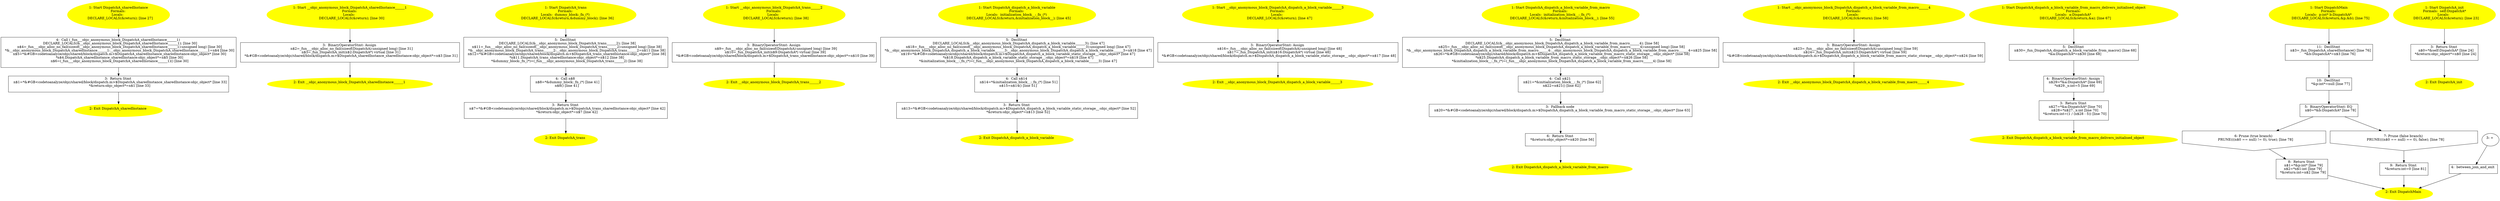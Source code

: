 /* @generated */
digraph iCFG {
"sharedInstance#DispatchA#class.8992c6086d1ce5c225093940f62386ac_1" [label="1: Start DispatchA_sharedInstance\nFormals: \nLocals:  \n   DECLARE_LOCALS(&return); [line 27]\n " color=yellow style=filled]
	

	 "sharedInstance#DispatchA#class.8992c6086d1ce5c225093940f62386ac_1" -> "sharedInstance#DispatchA#class.8992c6086d1ce5c225093940f62386ac_4" ;
"sharedInstance#DispatchA#class.8992c6086d1ce5c225093940f62386ac_2" [label="2: Exit DispatchA_sharedInstance \n  " color=yellow style=filled]
	

"sharedInstance#DispatchA#class.8992c6086d1ce5c225093940f62386ac_3" [label="3:  Return Stmt \n   n$1=*&#GB<codetoanalyze/objc/shared/block/dispatch.m>$DispatchA_sharedInstance_sharedInstance:objc_object* [line 33]\n  *&return:objc_object*=n$1 [line 33]\n " shape="box"]
	

	 "sharedInstance#DispatchA#class.8992c6086d1ce5c225093940f62386ac_3" -> "sharedInstance#DispatchA#class.8992c6086d1ce5c225093940f62386ac_2" ;
"sharedInstance#DispatchA#class.8992c6086d1ce5c225093940f62386ac_4" [label="4:  Call (_fun___objc_anonymous_block_DispatchA_sharedInstance______1) \n   DECLARE_LOCALS(&__objc_anonymous_block_DispatchA_sharedInstance______1); [line 30]\n  n$4=_fun___objc_alloc_no_fail(sizeof(__objc_anonymous_block_DispatchA_sharedInstance______1):unsigned long) [line 30]\n  *&__objc_anonymous_block_DispatchA_sharedInstance______1:__objc_anonymous_block_DispatchA_sharedInstance______1=n$4 [line 30]\n  n$5=*&#GB<codetoanalyze/objc/shared/block/dispatch.m>$DispatchA_sharedInstance_sharedInstance:objc_object* [line 30]\n  *n$4.DispatchA_sharedInstance_sharedInstance:objc_object*=n$5 [line 30]\n  n$6=(_fun___objc_anonymous_block_DispatchA_sharedInstance______1)() [line 30]\n " shape="box"]
	

	 "sharedInstance#DispatchA#class.8992c6086d1ce5c225093940f62386ac_4" -> "sharedInstance#DispatchA#class.8992c6086d1ce5c225093940f62386ac_3" ;
"__objc_anonymous_block_DispatchA_sharedInstance______1.4a2e89fcdf390871f5277dca0d16c43b_1" [label="1: Start __objc_anonymous_block_DispatchA_sharedInstance______1\nFormals: \nLocals:  \n   DECLARE_LOCALS(&return); [line 30]\n " color=yellow style=filled]
	

	 "__objc_anonymous_block_DispatchA_sharedInstance______1.4a2e89fcdf390871f5277dca0d16c43b_1" -> "__objc_anonymous_block_DispatchA_sharedInstance______1.4a2e89fcdf390871f5277dca0d16c43b_3" ;
"__objc_anonymous_block_DispatchA_sharedInstance______1.4a2e89fcdf390871f5277dca0d16c43b_2" [label="2: Exit __objc_anonymous_block_DispatchA_sharedInstance______1 \n  " color=yellow style=filled]
	

"__objc_anonymous_block_DispatchA_sharedInstance______1.4a2e89fcdf390871f5277dca0d16c43b_3" [label="3:  BinaryOperatorStmt: Assign \n   n$2=_fun___objc_alloc_no_fail(sizeof(DispatchA):unsigned long) [line 31]\n  n$3=_fun_DispatchA_init(n$2:DispatchA*) virtual [line 31]\n  *&#GB<codetoanalyze/objc/shared/block/dispatch.m>$DispatchA_sharedInstance_sharedInstance:objc_object*=n$3 [line 31]\n " shape="box"]
	

	 "__objc_anonymous_block_DispatchA_sharedInstance______1.4a2e89fcdf390871f5277dca0d16c43b_3" -> "__objc_anonymous_block_DispatchA_sharedInstance______1.4a2e89fcdf390871f5277dca0d16c43b_2" ;
"trans#DispatchA#class.23f9d908a87deca79c235bc76ca6e941_1" [label="1: Start DispatchA_trans\nFormals: \nLocals:  dummy_block:_fn_(*) \n   DECLARE_LOCALS(&return,&dummy_block); [line 36]\n " color=yellow style=filled]
	

	 "trans#DispatchA#class.23f9d908a87deca79c235bc76ca6e941_1" -> "trans#DispatchA#class.23f9d908a87deca79c235bc76ca6e941_5" ;
"trans#DispatchA#class.23f9d908a87deca79c235bc76ca6e941_2" [label="2: Exit DispatchA_trans \n  " color=yellow style=filled]
	

"trans#DispatchA#class.23f9d908a87deca79c235bc76ca6e941_3" [label="3:  Return Stmt \n   n$7=*&#GB<codetoanalyze/objc/shared/block/dispatch.m>$DispatchA_trans_sharedInstance:objc_object* [line 42]\n  *&return:objc_object*=n$7 [line 42]\n " shape="box"]
	

	 "trans#DispatchA#class.23f9d908a87deca79c235bc76ca6e941_3" -> "trans#DispatchA#class.23f9d908a87deca79c235bc76ca6e941_2" ;
"trans#DispatchA#class.23f9d908a87deca79c235bc76ca6e941_4" [label="4:  Call n$8 \n   n$8=*&dummy_block:_fn_(*) [line 41]\n  n$8() [line 41]\n " shape="box"]
	

	 "trans#DispatchA#class.23f9d908a87deca79c235bc76ca6e941_4" -> "trans#DispatchA#class.23f9d908a87deca79c235bc76ca6e941_3" ;
"trans#DispatchA#class.23f9d908a87deca79c235bc76ca6e941_5" [label="5:  DeclStmt \n   DECLARE_LOCALS(&__objc_anonymous_block_DispatchA_trans______2); [line 38]\n  n$11=_fun___objc_alloc_no_fail(sizeof(__objc_anonymous_block_DispatchA_trans______2):unsigned long) [line 38]\n  *&__objc_anonymous_block_DispatchA_trans______2:__objc_anonymous_block_DispatchA_trans______2=n$11 [line 38]\n  n$12=*&#GB<codetoanalyze/objc/shared/block/dispatch.m>$DispatchA_trans_sharedInstance:objc_object* [line 38]\n  *n$11.DispatchA_trans_sharedInstance:objc_object*=n$12 [line 38]\n  *&dummy_block:_fn_(*)=(_fun___objc_anonymous_block_DispatchA_trans______2) [line 38]\n " shape="box"]
	

	 "trans#DispatchA#class.23f9d908a87deca79c235bc76ca6e941_5" -> "trans#DispatchA#class.23f9d908a87deca79c235bc76ca6e941_4" ;
"__objc_anonymous_block_DispatchA_trans______2.8ca180fe9a17b86cb599eced71242770_1" [label="1: Start __objc_anonymous_block_DispatchA_trans______2\nFormals: \nLocals:  \n   DECLARE_LOCALS(&return); [line 38]\n " color=yellow style=filled]
	

	 "__objc_anonymous_block_DispatchA_trans______2.8ca180fe9a17b86cb599eced71242770_1" -> "__objc_anonymous_block_DispatchA_trans______2.8ca180fe9a17b86cb599eced71242770_3" ;
"__objc_anonymous_block_DispatchA_trans______2.8ca180fe9a17b86cb599eced71242770_2" [label="2: Exit __objc_anonymous_block_DispatchA_trans______2 \n  " color=yellow style=filled]
	

"__objc_anonymous_block_DispatchA_trans______2.8ca180fe9a17b86cb599eced71242770_3" [label="3:  BinaryOperatorStmt: Assign \n   n$9=_fun___objc_alloc_no_fail(sizeof(DispatchA):unsigned long) [line 39]\n  n$10=_fun_DispatchA_init(n$9:DispatchA*) virtual [line 39]\n  *&#GB<codetoanalyze/objc/shared/block/dispatch.m>$DispatchA_trans_sharedInstance:objc_object*=n$10 [line 39]\n " shape="box"]
	

	 "__objc_anonymous_block_DispatchA_trans______2.8ca180fe9a17b86cb599eced71242770_3" -> "__objc_anonymous_block_DispatchA_trans______2.8ca180fe9a17b86cb599eced71242770_2" ;
"dispatch_a_block_variable#DispatchA#class.3cc12dd22127281b8293b7c046d21bb2_1" [label="1: Start DispatchA_dispatch_a_block_variable\nFormals: \nLocals:  initialization_block__:_fn_(*) \n   DECLARE_LOCALS(&return,&initialization_block__); [line 45]\n " color=yellow style=filled]
	

	 "dispatch_a_block_variable#DispatchA#class.3cc12dd22127281b8293b7c046d21bb2_1" -> "dispatch_a_block_variable#DispatchA#class.3cc12dd22127281b8293b7c046d21bb2_5" ;
"dispatch_a_block_variable#DispatchA#class.3cc12dd22127281b8293b7c046d21bb2_2" [label="2: Exit DispatchA_dispatch_a_block_variable \n  " color=yellow style=filled]
	

"dispatch_a_block_variable#DispatchA#class.3cc12dd22127281b8293b7c046d21bb2_3" [label="3:  Return Stmt \n   n$13=*&#GB<codetoanalyze/objc/shared/block/dispatch.m>$DispatchA_dispatch_a_block_variable_static_storage__:objc_object* [line 52]\n  *&return:objc_object*=n$13 [line 52]\n " shape="box"]
	

	 "dispatch_a_block_variable#DispatchA#class.3cc12dd22127281b8293b7c046d21bb2_3" -> "dispatch_a_block_variable#DispatchA#class.3cc12dd22127281b8293b7c046d21bb2_2" ;
"dispatch_a_block_variable#DispatchA#class.3cc12dd22127281b8293b7c046d21bb2_4" [label="4:  Call n$14 \n   n$14=*&initialization_block__:_fn_(*) [line 51]\n  n$15=n$14() [line 51]\n " shape="box"]
	

	 "dispatch_a_block_variable#DispatchA#class.3cc12dd22127281b8293b7c046d21bb2_4" -> "dispatch_a_block_variable#DispatchA#class.3cc12dd22127281b8293b7c046d21bb2_3" ;
"dispatch_a_block_variable#DispatchA#class.3cc12dd22127281b8293b7c046d21bb2_5" [label="5:  DeclStmt \n   DECLARE_LOCALS(&__objc_anonymous_block_DispatchA_dispatch_a_block_variable______3); [line 47]\n  n$18=_fun___objc_alloc_no_fail(sizeof(__objc_anonymous_block_DispatchA_dispatch_a_block_variable______3):unsigned long) [line 47]\n  *&__objc_anonymous_block_DispatchA_dispatch_a_block_variable______3:__objc_anonymous_block_DispatchA_dispatch_a_block_variable______3=n$18 [line 47]\n  n$19=*&#GB<codetoanalyze/objc/shared/block/dispatch.m>$DispatchA_dispatch_a_block_variable_static_storage__:objc_object* [line 47]\n  *n$18.DispatchA_dispatch_a_block_variable_static_storage__:objc_object*=n$19 [line 47]\n  *&initialization_block__:_fn_(*)=(_fun___objc_anonymous_block_DispatchA_dispatch_a_block_variable______3) [line 47]\n " shape="box"]
	

	 "dispatch_a_block_variable#DispatchA#class.3cc12dd22127281b8293b7c046d21bb2_5" -> "dispatch_a_block_variable#DispatchA#class.3cc12dd22127281b8293b7c046d21bb2_4" ;
"__objc_anonymous_block_DispatchA_dispatch_a_block_variable______3.9c4c8eed871dc8fb1938edcd3d194533_1" [label="1: Start __objc_anonymous_block_DispatchA_dispatch_a_block_variable______3\nFormals: \nLocals:  \n   DECLARE_LOCALS(&return); [line 47]\n " color=yellow style=filled]
	

	 "__objc_anonymous_block_DispatchA_dispatch_a_block_variable______3.9c4c8eed871dc8fb1938edcd3d194533_1" -> "__objc_anonymous_block_DispatchA_dispatch_a_block_variable______3.9c4c8eed871dc8fb1938edcd3d194533_3" ;
"__objc_anonymous_block_DispatchA_dispatch_a_block_variable______3.9c4c8eed871dc8fb1938edcd3d194533_2" [label="2: Exit __objc_anonymous_block_DispatchA_dispatch_a_block_variable______3 \n  " color=yellow style=filled]
	

"__objc_anonymous_block_DispatchA_dispatch_a_block_variable______3.9c4c8eed871dc8fb1938edcd3d194533_3" [label="3:  BinaryOperatorStmt: Assign \n   n$16=_fun___objc_alloc_no_fail(sizeof(DispatchA):unsigned long) [line 48]\n  n$17=_fun_DispatchA_init(n$16:DispatchA*) virtual [line 48]\n  *&#GB<codetoanalyze/objc/shared/block/dispatch.m>$DispatchA_dispatch_a_block_variable_static_storage__:objc_object*=n$17 [line 48]\n " shape="box"]
	

	 "__objc_anonymous_block_DispatchA_dispatch_a_block_variable______3.9c4c8eed871dc8fb1938edcd3d194533_3" -> "__objc_anonymous_block_DispatchA_dispatch_a_block_variable______3.9c4c8eed871dc8fb1938edcd3d194533_2" ;
"dispatch_a_block_variable_from_macro#DispatchA#class.92567a38d5ab3cf637f72030b1097441_1" [label="1: Start DispatchA_dispatch_a_block_variable_from_macro\nFormals: \nLocals:  initialization_block__:_fn_(*) \n   DECLARE_LOCALS(&return,&initialization_block__); [line 55]\n " color=yellow style=filled]
	

	 "dispatch_a_block_variable_from_macro#DispatchA#class.92567a38d5ab3cf637f72030b1097441_1" -> "dispatch_a_block_variable_from_macro#DispatchA#class.92567a38d5ab3cf637f72030b1097441_5" ;
"dispatch_a_block_variable_from_macro#DispatchA#class.92567a38d5ab3cf637f72030b1097441_2" [label="2: Exit DispatchA_dispatch_a_block_variable_from_macro \n  " color=yellow style=filled]
	

"dispatch_a_block_variable_from_macro#DispatchA#class.92567a38d5ab3cf637f72030b1097441_3" [label="3:  Fallback node \n   n$20=*&#GB<codetoanalyze/objc/shared/block/dispatch.m>$DispatchA_dispatch_a_block_variable_from_macro_static_storage__:objc_object* [line 63]\n " shape="box"]
	

	 "dispatch_a_block_variable_from_macro#DispatchA#class.92567a38d5ab3cf637f72030b1097441_3" -> "dispatch_a_block_variable_from_macro#DispatchA#class.92567a38d5ab3cf637f72030b1097441_6" ;
"dispatch_a_block_variable_from_macro#DispatchA#class.92567a38d5ab3cf637f72030b1097441_4" [label="4:  Call n$21 \n   n$21=*&initialization_block__:_fn_(*) [line 62]\n  n$22=n$21() [line 62]\n " shape="box"]
	

	 "dispatch_a_block_variable_from_macro#DispatchA#class.92567a38d5ab3cf637f72030b1097441_4" -> "dispatch_a_block_variable_from_macro#DispatchA#class.92567a38d5ab3cf637f72030b1097441_3" ;
"dispatch_a_block_variable_from_macro#DispatchA#class.92567a38d5ab3cf637f72030b1097441_5" [label="5:  DeclStmt \n   DECLARE_LOCALS(&__objc_anonymous_block_DispatchA_dispatch_a_block_variable_from_macro______4); [line 58]\n  n$25=_fun___objc_alloc_no_fail(sizeof(__objc_anonymous_block_DispatchA_dispatch_a_block_variable_from_macro______4):unsigned long) [line 58]\n  *&__objc_anonymous_block_DispatchA_dispatch_a_block_variable_from_macro______4:__objc_anonymous_block_DispatchA_dispatch_a_block_variable_from_macro______4=n$25 [line 58]\n  n$26=*&#GB<codetoanalyze/objc/shared/block/dispatch.m>$DispatchA_dispatch_a_block_variable_from_macro_static_storage__:objc_object* [line 58]\n  *n$25.DispatchA_dispatch_a_block_variable_from_macro_static_storage__:objc_object*=n$26 [line 58]\n  *&initialization_block__:_fn_(*)=(_fun___objc_anonymous_block_DispatchA_dispatch_a_block_variable_from_macro______4) [line 58]\n " shape="box"]
	

	 "dispatch_a_block_variable_from_macro#DispatchA#class.92567a38d5ab3cf637f72030b1097441_5" -> "dispatch_a_block_variable_from_macro#DispatchA#class.92567a38d5ab3cf637f72030b1097441_4" ;
"dispatch_a_block_variable_from_macro#DispatchA#class.92567a38d5ab3cf637f72030b1097441_6" [label="6:  Return Stmt \n   *&return:objc_object*=n$20 [line 56]\n " shape="box"]
	

	 "dispatch_a_block_variable_from_macro#DispatchA#class.92567a38d5ab3cf637f72030b1097441_6" -> "dispatch_a_block_variable_from_macro#DispatchA#class.92567a38d5ab3cf637f72030b1097441_2" ;
"__objc_anonymous_block_DispatchA_dispatch_a_block_variable_from_macro______4.82bfd971252ed3dd1cbfd850406db887_1" [label="1: Start __objc_anonymous_block_DispatchA_dispatch_a_block_variable_from_macro______4\nFormals: \nLocals:  \n   DECLARE_LOCALS(&return); [line 58]\n " color=yellow style=filled]
	

	 "__objc_anonymous_block_DispatchA_dispatch_a_block_variable_from_macro______4.82bfd971252ed3dd1cbfd850406db887_1" -> "__objc_anonymous_block_DispatchA_dispatch_a_block_variable_from_macro______4.82bfd971252ed3dd1cbfd850406db887_3" ;
"__objc_anonymous_block_DispatchA_dispatch_a_block_variable_from_macro______4.82bfd971252ed3dd1cbfd850406db887_2" [label="2: Exit __objc_anonymous_block_DispatchA_dispatch_a_block_variable_from_macro______4 \n  " color=yellow style=filled]
	

"__objc_anonymous_block_DispatchA_dispatch_a_block_variable_from_macro______4.82bfd971252ed3dd1cbfd850406db887_3" [label="3:  BinaryOperatorStmt: Assign \n   n$23=_fun___objc_alloc_no_fail(sizeof(DispatchA):unsigned long) [line 59]\n  n$24=_fun_DispatchA_init(n$23:DispatchA*) virtual [line 59]\n  *&#GB<codetoanalyze/objc/shared/block/dispatch.m>$DispatchA_dispatch_a_block_variable_from_macro_static_storage__:objc_object*=n$24 [line 59]\n " shape="box"]
	

	 "__objc_anonymous_block_DispatchA_dispatch_a_block_variable_from_macro______4.82bfd971252ed3dd1cbfd850406db887_3" -> "__objc_anonymous_block_DispatchA_dispatch_a_block_variable_from_macro______4.82bfd971252ed3dd1cbfd850406db887_2" ;
"dispatch_a_block_variable_from_macro_delivers_initialised_object#DispatchA#class.a58ef5afb5e1e9480b49788e2400c52c_1" [label="1: Start DispatchA_dispatch_a_block_variable_from_macro_delivers_initialised_object\nFormals: \nLocals:  a:DispatchA* \n   DECLARE_LOCALS(&return,&a); [line 67]\n " color=yellow style=filled]
	

	 "dispatch_a_block_variable_from_macro_delivers_initialised_object#DispatchA#class.a58ef5afb5e1e9480b49788e2400c52c_1" -> "dispatch_a_block_variable_from_macro_delivers_initialised_object#DispatchA#class.a58ef5afb5e1e9480b49788e2400c52c_5" ;
"dispatch_a_block_variable_from_macro_delivers_initialised_object#DispatchA#class.a58ef5afb5e1e9480b49788e2400c52c_2" [label="2: Exit DispatchA_dispatch_a_block_variable_from_macro_delivers_initialised_object \n  " color=yellow style=filled]
	

"dispatch_a_block_variable_from_macro_delivers_initialised_object#DispatchA#class.a58ef5afb5e1e9480b49788e2400c52c_3" [label="3:  Return Stmt \n   n$27=*&a:DispatchA* [line 70]\n  n$28=*n$27._x:int [line 70]\n  *&return:int=(1 / (n$28 - 5)) [line 70]\n " shape="box"]
	

	 "dispatch_a_block_variable_from_macro_delivers_initialised_object#DispatchA#class.a58ef5afb5e1e9480b49788e2400c52c_3" -> "dispatch_a_block_variable_from_macro_delivers_initialised_object#DispatchA#class.a58ef5afb5e1e9480b49788e2400c52c_2" ;
"dispatch_a_block_variable_from_macro_delivers_initialised_object#DispatchA#class.a58ef5afb5e1e9480b49788e2400c52c_4" [label="4:  BinaryOperatorStmt: Assign \n   n$29=*&a:DispatchA* [line 69]\n  *n$29._x:int=5 [line 69]\n " shape="box"]
	

	 "dispatch_a_block_variable_from_macro_delivers_initialised_object#DispatchA#class.a58ef5afb5e1e9480b49788e2400c52c_4" -> "dispatch_a_block_variable_from_macro_delivers_initialised_object#DispatchA#class.a58ef5afb5e1e9480b49788e2400c52c_3" ;
"dispatch_a_block_variable_from_macro_delivers_initialised_object#DispatchA#class.a58ef5afb5e1e9480b49788e2400c52c_5" [label="5:  DeclStmt \n   n$30=_fun_DispatchA_dispatch_a_block_variable_from_macro() [line 68]\n  *&a:DispatchA*=n$30 [line 68]\n " shape="box"]
	

	 "dispatch_a_block_variable_from_macro_delivers_initialised_object#DispatchA#class.a58ef5afb5e1e9480b49788e2400c52c_5" -> "dispatch_a_block_variable_from_macro_delivers_initialised_object#DispatchA#class.a58ef5afb5e1e9480b49788e2400c52c_4" ;
"DispatchMain.f6461dbdaeaf9a114cbe40f5f72fbb3f_1" [label="1: Start DispatchMain\nFormals: \nLocals:  p:int* b:DispatchA* \n   DECLARE_LOCALS(&return,&p,&b); [line 75]\n " color=yellow style=filled]
	

	 "DispatchMain.f6461dbdaeaf9a114cbe40f5f72fbb3f_1" -> "DispatchMain.f6461dbdaeaf9a114cbe40f5f72fbb3f_11" ;
"DispatchMain.f6461dbdaeaf9a114cbe40f5f72fbb3f_2" [label="2: Exit DispatchMain \n  " color=yellow style=filled]
	

"DispatchMain.f6461dbdaeaf9a114cbe40f5f72fbb3f_3" [label="3: + \n  " ]
	

	 "DispatchMain.f6461dbdaeaf9a114cbe40f5f72fbb3f_3" -> "DispatchMain.f6461dbdaeaf9a114cbe40f5f72fbb3f_4" ;
"DispatchMain.f6461dbdaeaf9a114cbe40f5f72fbb3f_4" [label="4:  between_join_and_exit \n  " shape="box"]
	

	 "DispatchMain.f6461dbdaeaf9a114cbe40f5f72fbb3f_4" -> "DispatchMain.f6461dbdaeaf9a114cbe40f5f72fbb3f_2" ;
"DispatchMain.f6461dbdaeaf9a114cbe40f5f72fbb3f_5" [label="5:  BinaryOperatorStmt: EQ \n   n$0=*&b:DispatchA* [line 78]\n " shape="box"]
	

	 "DispatchMain.f6461dbdaeaf9a114cbe40f5f72fbb3f_5" -> "DispatchMain.f6461dbdaeaf9a114cbe40f5f72fbb3f_6" ;
	 "DispatchMain.f6461dbdaeaf9a114cbe40f5f72fbb3f_5" -> "DispatchMain.f6461dbdaeaf9a114cbe40f5f72fbb3f_7" ;
"DispatchMain.f6461dbdaeaf9a114cbe40f5f72fbb3f_6" [label="6: Prune (true branch) \n   PRUNE(((n$0 == null) != 0), true); [line 78]\n " shape="invhouse"]
	

	 "DispatchMain.f6461dbdaeaf9a114cbe40f5f72fbb3f_6" -> "DispatchMain.f6461dbdaeaf9a114cbe40f5f72fbb3f_8" ;
"DispatchMain.f6461dbdaeaf9a114cbe40f5f72fbb3f_7" [label="7: Prune (false branch) \n   PRUNE(((n$0 == null) == 0), false); [line 78]\n " shape="invhouse"]
	

	 "DispatchMain.f6461dbdaeaf9a114cbe40f5f72fbb3f_7" -> "DispatchMain.f6461dbdaeaf9a114cbe40f5f72fbb3f_9" ;
"DispatchMain.f6461dbdaeaf9a114cbe40f5f72fbb3f_8" [label="8:  Return Stmt \n   n$1=*&p:int* [line 79]\n  n$2=*n$1:int [line 79]\n  *&return:int=n$2 [line 79]\n " shape="box"]
	

	 "DispatchMain.f6461dbdaeaf9a114cbe40f5f72fbb3f_8" -> "DispatchMain.f6461dbdaeaf9a114cbe40f5f72fbb3f_2" ;
"DispatchMain.f6461dbdaeaf9a114cbe40f5f72fbb3f_9" [label="9:  Return Stmt \n   *&return:int=0 [line 81]\n " shape="box"]
	

	 "DispatchMain.f6461dbdaeaf9a114cbe40f5f72fbb3f_9" -> "DispatchMain.f6461dbdaeaf9a114cbe40f5f72fbb3f_2" ;
"DispatchMain.f6461dbdaeaf9a114cbe40f5f72fbb3f_10" [label="10:  DeclStmt \n   *&p:int*=null [line 77]\n " shape="box"]
	

	 "DispatchMain.f6461dbdaeaf9a114cbe40f5f72fbb3f_10" -> "DispatchMain.f6461dbdaeaf9a114cbe40f5f72fbb3f_5" ;
"DispatchMain.f6461dbdaeaf9a114cbe40f5f72fbb3f_11" [label="11:  DeclStmt \n   n$3=_fun_DispatchA_sharedInstance() [line 76]\n  *&b:DispatchA*=n$3 [line 76]\n " shape="box"]
	

	 "DispatchMain.f6461dbdaeaf9a114cbe40f5f72fbb3f_11" -> "DispatchMain.f6461dbdaeaf9a114cbe40f5f72fbb3f_10" ;
"init#DispatchA#instance.ff6c7b9a5a49bb46493519a4290a6582_1" [label="1: Start DispatchA_init\nFormals:  self:DispatchA*\nLocals:  \n   DECLARE_LOCALS(&return); [line 23]\n " color=yellow style=filled]
	

	 "init#DispatchA#instance.ff6c7b9a5a49bb46493519a4290a6582_1" -> "init#DispatchA#instance.ff6c7b9a5a49bb46493519a4290a6582_3" ;
"init#DispatchA#instance.ff6c7b9a5a49bb46493519a4290a6582_2" [label="2: Exit DispatchA_init \n  " color=yellow style=filled]
	

"init#DispatchA#instance.ff6c7b9a5a49bb46493519a4290a6582_3" [label="3:  Return Stmt \n   n$0=*&self:DispatchA* [line 24]\n  *&return:objc_object*=n$0 [line 24]\n " shape="box"]
	

	 "init#DispatchA#instance.ff6c7b9a5a49bb46493519a4290a6582_3" -> "init#DispatchA#instance.ff6c7b9a5a49bb46493519a4290a6582_2" ;
}
